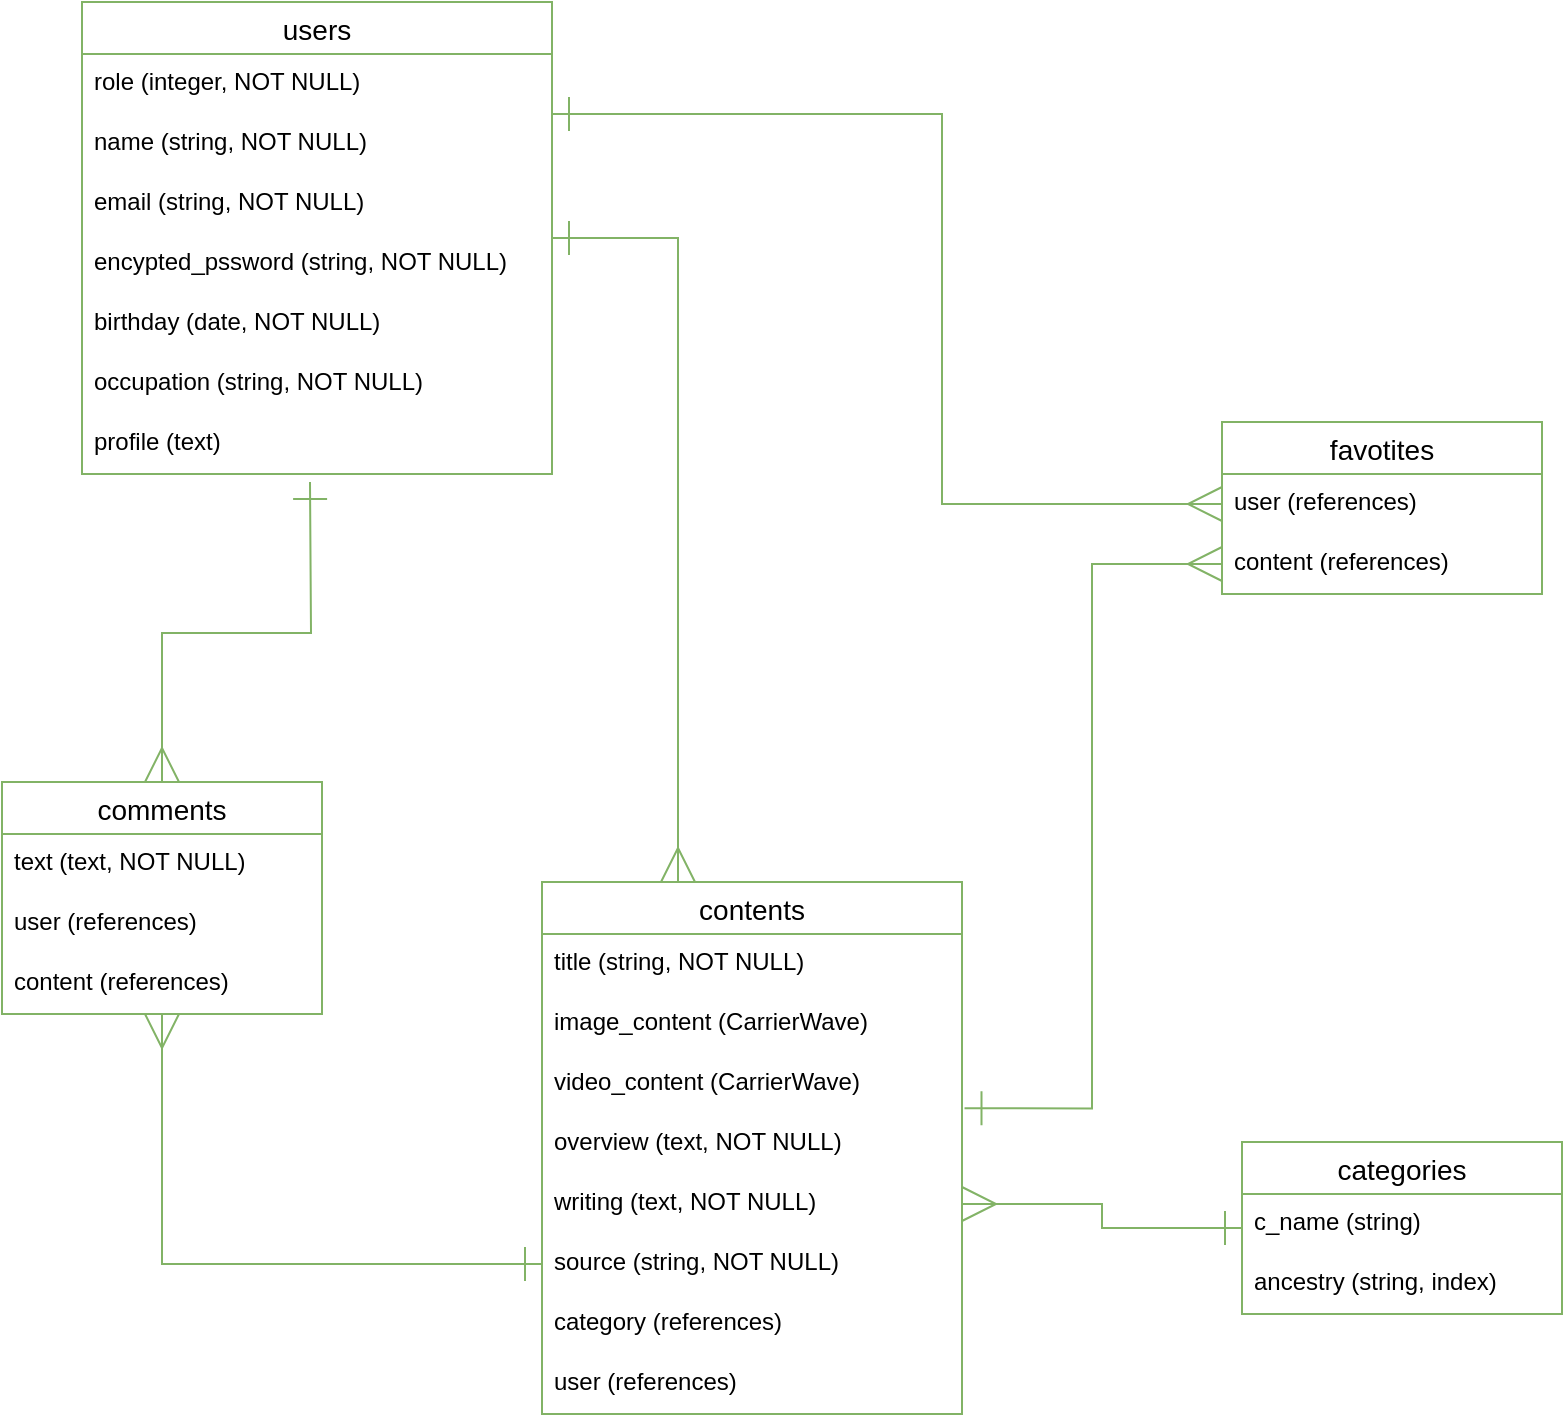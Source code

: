 <mxfile version="13.10.0" type="embed">
    <diagram id="43P_Bn-hM2tZXGTkq_1o" name="Page-1">
        <mxGraphModel dx="1438" dy="1123" grid="1" gridSize="10" guides="1" tooltips="1" connect="1" arrows="1" fold="1" page="1" pageScale="1" pageWidth="850" pageHeight="1100" math="0" shadow="0">
            <root>
                <mxCell id="0"/>
                <mxCell id="1" parent="0"/>
                <mxCell id="208" style="edgeStyle=orthogonalEdgeStyle;rounded=0;orthogonalLoop=1;jettySize=auto;html=1;startArrow=ERone;startFill=0;startSize=15;endArrow=ERmany;endFill=0;endSize=15;fillColor=#d5e8d4;strokeColor=#82b366;" parent="1" source="209" target="217" edge="1">
                    <mxGeometry relative="1" as="geometry">
                        <Array as="points">
                            <mxPoint x="368" y="760"/>
                            <mxPoint x="368" y="760"/>
                        </Array>
                    </mxGeometry>
                </mxCell>
                <mxCell id="209" value="users" style="swimlane;fontStyle=0;childLayout=stackLayout;horizontal=1;startSize=26;horizontalStack=0;resizeParent=1;resizeParentMax=0;resizeLast=0;collapsible=1;marginBottom=0;align=center;fontSize=14;strokeColor=#82b366;fillColor=none;" parent="1" vertex="1">
                    <mxGeometry x="70" y="340" width="235" height="236" as="geometry"/>
                </mxCell>
                <mxCell id="210" value="role (integer, NOT NULL)" style="text;strokeColor=none;fillColor=none;spacingLeft=4;spacingRight=4;overflow=hidden;rotatable=0;points=[[0,0.5],[1,0.5]];portConstraint=eastwest;fontSize=12;" parent="209" vertex="1">
                    <mxGeometry y="26" width="235" height="30" as="geometry"/>
                </mxCell>
                <mxCell id="211" value="name (string, NOT NULL)" style="text;strokeColor=none;fillColor=none;spacingLeft=4;spacingRight=4;overflow=hidden;rotatable=0;points=[[0,0.5],[1,0.5]];portConstraint=eastwest;fontSize=12;" parent="209" vertex="1">
                    <mxGeometry y="56" width="235" height="30" as="geometry"/>
                </mxCell>
                <mxCell id="212" style="edgeStyle=orthogonalEdgeStyle;rounded=0;orthogonalLoop=1;jettySize=auto;html=1;startArrow=ERone;startFill=0;startSize=15;endArrow=ERmany;endFill=0;endSize=15;entryX=0;entryY=0.5;entryDx=0;entryDy=0;fillColor=#d5e8d4;strokeColor=#82b366;" parent="209" target="248" edge="1">
                    <mxGeometry relative="1" as="geometry">
                        <mxPoint x="395.16" y="56.35" as="targetPoint"/>
                        <mxPoint x="235" y="56" as="sourcePoint"/>
                        <Array as="points">
                            <mxPoint x="430" y="56"/>
                            <mxPoint x="430" y="251"/>
                        </Array>
                    </mxGeometry>
                </mxCell>
                <mxCell id="213" value="email (string, NOT NULL)" style="text;strokeColor=none;fillColor=none;spacingLeft=4;spacingRight=4;overflow=hidden;rotatable=0;points=[[0,0.5],[1,0.5]];portConstraint=eastwest;fontSize=12;" parent="209" vertex="1">
                    <mxGeometry y="86" width="235" height="30" as="geometry"/>
                </mxCell>
                <mxCell id="214" value="encypted_pssword (string, NOT NULL)" style="text;strokeColor=none;fillColor=none;spacingLeft=4;spacingRight=4;overflow=hidden;rotatable=0;points=[[0,0.5],[1,0.5]];portConstraint=eastwest;fontSize=12;" parent="209" vertex="1">
                    <mxGeometry y="116" width="235" height="30" as="geometry"/>
                </mxCell>
                <mxCell id="215" value="birthday (date, NOT NULL)" style="text;strokeColor=none;fillColor=none;spacingLeft=4;spacingRight=4;overflow=hidden;rotatable=0;points=[[0,0.5],[1,0.5]];portConstraint=eastwest;fontSize=12;" parent="209" vertex="1">
                    <mxGeometry y="146" width="235" height="30" as="geometry"/>
                </mxCell>
                <mxCell id="216" value="occupation (string, NOT NULL)" style="text;strokeColor=none;fillColor=none;spacingLeft=4;spacingRight=4;overflow=hidden;rotatable=0;points=[[0,0.5],[1,0.5]];portConstraint=eastwest;fontSize=12;" parent="209" vertex="1">
                    <mxGeometry y="176" width="235" height="30" as="geometry"/>
                </mxCell>
                <mxCell id="256" value="profile (text)" style="text;strokeColor=none;fillColor=none;spacingLeft=4;spacingRight=4;overflow=hidden;rotatable=0;points=[[0,0.5],[1,0.5]];portConstraint=eastwest;fontSize=12;" parent="209" vertex="1">
                    <mxGeometry y="206" width="235" height="30" as="geometry"/>
                </mxCell>
                <mxCell id="217" value="contents" style="swimlane;fontStyle=0;childLayout=stackLayout;horizontal=1;startSize=26;horizontalStack=0;resizeParent=1;resizeParentMax=0;resizeLast=0;collapsible=1;marginBottom=0;align=center;fontSize=14;strokeColor=#82b366;fillColor=none;" parent="1" vertex="1">
                    <mxGeometry x="300" y="780" width="210" height="266" as="geometry"/>
                </mxCell>
                <mxCell id="220" value="title (string, NOT NULL)" style="text;strokeColor=none;fillColor=none;spacingLeft=4;spacingRight=4;overflow=hidden;rotatable=0;points=[[0,0.5],[1,0.5]];portConstraint=eastwest;fontSize=12;" parent="217" vertex="1">
                    <mxGeometry y="26" width="210" height="30" as="geometry"/>
                </mxCell>
                <mxCell id="218" value="image_content (CarrierWave)" style="text;strokeColor=none;fillColor=none;spacingLeft=4;spacingRight=4;overflow=hidden;rotatable=0;points=[[0,0.5],[1,0.5]];portConstraint=eastwest;fontSize=12;" parent="217" vertex="1">
                    <mxGeometry y="56" width="210" height="30" as="geometry"/>
                </mxCell>
                <mxCell id="219" value="video_content (CarrierWave)" style="text;strokeColor=none;fillColor=none;spacingLeft=4;spacingRight=4;overflow=hidden;rotatable=0;points=[[0,0.5],[1,0.5]];portConstraint=eastwest;fontSize=12;" parent="217" vertex="1">
                    <mxGeometry y="86" width="210" height="30" as="geometry"/>
                </mxCell>
                <mxCell id="221" value="overview (text, NOT NULL)" style="text;strokeColor=none;fillColor=none;spacingLeft=4;spacingRight=4;overflow=hidden;rotatable=0;points=[[0,0.5],[1,0.5]];portConstraint=eastwest;fontSize=12;" parent="217" vertex="1">
                    <mxGeometry y="116" width="210" height="30" as="geometry"/>
                </mxCell>
                <mxCell id="222" value="writing (text, NOT NULL)" style="text;strokeColor=none;fillColor=none;spacingLeft=4;spacingRight=4;overflow=hidden;rotatable=0;points=[[0,0.5],[1,0.5]];portConstraint=eastwest;fontSize=12;" parent="217" vertex="1">
                    <mxGeometry y="146" width="210" height="30" as="geometry"/>
                </mxCell>
                <mxCell id="223" value="source (string, NOT NULL)" style="text;strokeColor=none;fillColor=none;spacingLeft=4;spacingRight=4;overflow=hidden;rotatable=0;points=[[0,0.5],[1,0.5]];portConstraint=eastwest;fontSize=12;" parent="217" vertex="1">
                    <mxGeometry y="176" width="210" height="30" as="geometry"/>
                </mxCell>
                <mxCell id="224" value="category (references)" style="text;spacingLeft=4;spacingRight=4;overflow=hidden;rotatable=0;points=[[0,0.5],[1,0.5]];portConstraint=eastwest;fontSize=12;" parent="217" vertex="1">
                    <mxGeometry y="206" width="210" height="30" as="geometry"/>
                </mxCell>
                <mxCell id="225" value="user (references)" style="text;strokeColor=none;fillColor=none;spacingLeft=4;spacingRight=4;overflow=hidden;rotatable=0;points=[[0,0.5],[1,0.5]];portConstraint=eastwest;fontSize=12;" parent="217" vertex="1">
                    <mxGeometry y="236" width="210" height="30" as="geometry"/>
                </mxCell>
                <mxCell id="241" style="edgeStyle=orthogonalEdgeStyle;rounded=0;orthogonalLoop=1;jettySize=auto;html=1;startArrow=ERmany;startFill=0;startSize=15;endArrow=ERone;endFill=0;endSize=15;fillColor=#d5e8d4;strokeColor=#82b366;" parent="1" source="243" edge="1">
                    <mxGeometry relative="1" as="geometry">
                        <mxPoint x="184" y="580" as="targetPoint"/>
                    </mxGeometry>
                </mxCell>
                <mxCell id="242" style="edgeStyle=orthogonalEdgeStyle;rounded=0;orthogonalLoop=1;jettySize=auto;html=1;startArrow=ERmany;startFill=0;startSize=15;endArrow=ERone;endFill=0;endSize=15;fillColor=#d5e8d4;strokeColor=#82b366;" parent="1" source="243" edge="1">
                    <mxGeometry relative="1" as="geometry">
                        <mxPoint x="300" y="971" as="targetPoint"/>
                        <Array as="points">
                            <mxPoint x="110" y="971"/>
                        </Array>
                    </mxGeometry>
                </mxCell>
                <mxCell id="243" value="comments" style="swimlane;fontStyle=0;childLayout=stackLayout;horizontal=1;startSize=26;horizontalStack=0;resizeParent=1;resizeParentMax=0;resizeLast=0;collapsible=1;marginBottom=0;align=center;fontSize=14;strokeColor=#82b366;fillColor=none;" parent="1" vertex="1">
                    <mxGeometry x="30" y="730" width="160" height="116" as="geometry"/>
                </mxCell>
                <mxCell id="244" value="text (text, NOT NULL)" style="text;strokeColor=none;fillColor=none;spacingLeft=4;spacingRight=4;overflow=hidden;rotatable=0;points=[[0,0.5],[1,0.5]];portConstraint=eastwest;fontSize=12;" parent="243" vertex="1">
                    <mxGeometry y="26" width="160" height="30" as="geometry"/>
                </mxCell>
                <mxCell id="245" value="user (references)" style="text;strokeColor=none;fillColor=none;spacingLeft=4;spacingRight=4;overflow=hidden;rotatable=0;points=[[0,0.5],[1,0.5]];portConstraint=eastwest;fontSize=12;" parent="243" vertex="1">
                    <mxGeometry y="56" width="160" height="30" as="geometry"/>
                </mxCell>
                <mxCell id="246" value="content (references)" style="text;strokeColor=none;fillColor=none;spacingLeft=4;spacingRight=4;overflow=hidden;rotatable=0;points=[[0,0.5],[1,0.5]];portConstraint=eastwest;fontSize=12;" parent="243" vertex="1">
                    <mxGeometry y="86" width="160" height="30" as="geometry"/>
                </mxCell>
                <mxCell id="247" value="favotites" style="swimlane;fontStyle=0;childLayout=stackLayout;horizontal=1;startSize=26;horizontalStack=0;resizeParent=1;resizeParentMax=0;resizeLast=0;collapsible=1;marginBottom=0;align=center;fontSize=14;strokeColor=#82b366;fillColor=none;" parent="1" vertex="1">
                    <mxGeometry x="640" y="550" width="160" height="86" as="geometry"/>
                </mxCell>
                <mxCell id="248" value="user (references)" style="text;strokeColor=none;fillColor=none;spacingLeft=4;spacingRight=4;overflow=hidden;rotatable=0;points=[[0,0.5],[1,0.5]];portConstraint=eastwest;fontSize=12;" parent="247" vertex="1">
                    <mxGeometry y="26" width="160" height="30" as="geometry"/>
                </mxCell>
                <mxCell id="249" value="content (references)" style="text;strokeColor=none;fillColor=none;spacingLeft=4;spacingRight=4;overflow=hidden;rotatable=0;points=[[0,0.5],[1,0.5]];portConstraint=eastwest;fontSize=12;" parent="247" vertex="1">
                    <mxGeometry y="56" width="160" height="30" as="geometry"/>
                </mxCell>
                <mxCell id="250" style="edgeStyle=orthogonalEdgeStyle;rounded=0;orthogonalLoop=1;jettySize=auto;html=1;entryX=1;entryY=0.5;entryDx=0;entryDy=0;startArrow=ERone;startFill=0;startSize=15;endArrow=ERmany;endFill=0;endSize=15;fillColor=#d5e8d4;strokeColor=#82b366;" parent="1" source="251" target="222" edge="1">
                    <mxGeometry relative="1" as="geometry"/>
                </mxCell>
                <mxCell id="251" value="categories" style="swimlane;fontStyle=0;childLayout=stackLayout;horizontal=1;startSize=26;horizontalStack=0;resizeParent=1;resizeParentMax=0;resizeLast=0;collapsible=1;marginBottom=0;align=center;fontSize=14;strokeColor=#82b366;fillColor=none;" parent="1" vertex="1">
                    <mxGeometry x="650" y="910" width="160" height="86" as="geometry"/>
                </mxCell>
                <mxCell id="252" value="c_name (string)" style="text;strokeColor=none;fillColor=none;spacingLeft=4;spacingRight=4;overflow=hidden;rotatable=0;points=[[0,0.5],[1,0.5]];portConstraint=eastwest;fontSize=12;" parent="251" vertex="1">
                    <mxGeometry y="26" width="160" height="30" as="geometry"/>
                </mxCell>
                <mxCell id="253" value="ancestry (string, index)" style="text;strokeColor=none;fillColor=none;spacingLeft=4;spacingRight=4;overflow=hidden;rotatable=0;points=[[0,0.5],[1,0.5]];portConstraint=eastwest;fontSize=12;" parent="251" vertex="1">
                    <mxGeometry y="56" width="160" height="30" as="geometry"/>
                </mxCell>
                <mxCell id="255" style="edgeStyle=orthogonalEdgeStyle;rounded=0;orthogonalLoop=1;jettySize=auto;html=1;entryX=1.006;entryY=0.905;entryDx=0;entryDy=0;entryPerimeter=0;startArrow=ERmany;startFill=0;startSize=15;endArrow=ERone;endFill=0;endSize=15;fillColor=#d5e8d4;strokeColor=#82b366;" parent="1" source="249" target="219" edge="1">
                    <mxGeometry relative="1" as="geometry"/>
                </mxCell>
            </root>
        </mxGraphModel>
    </diagram>
</mxfile>